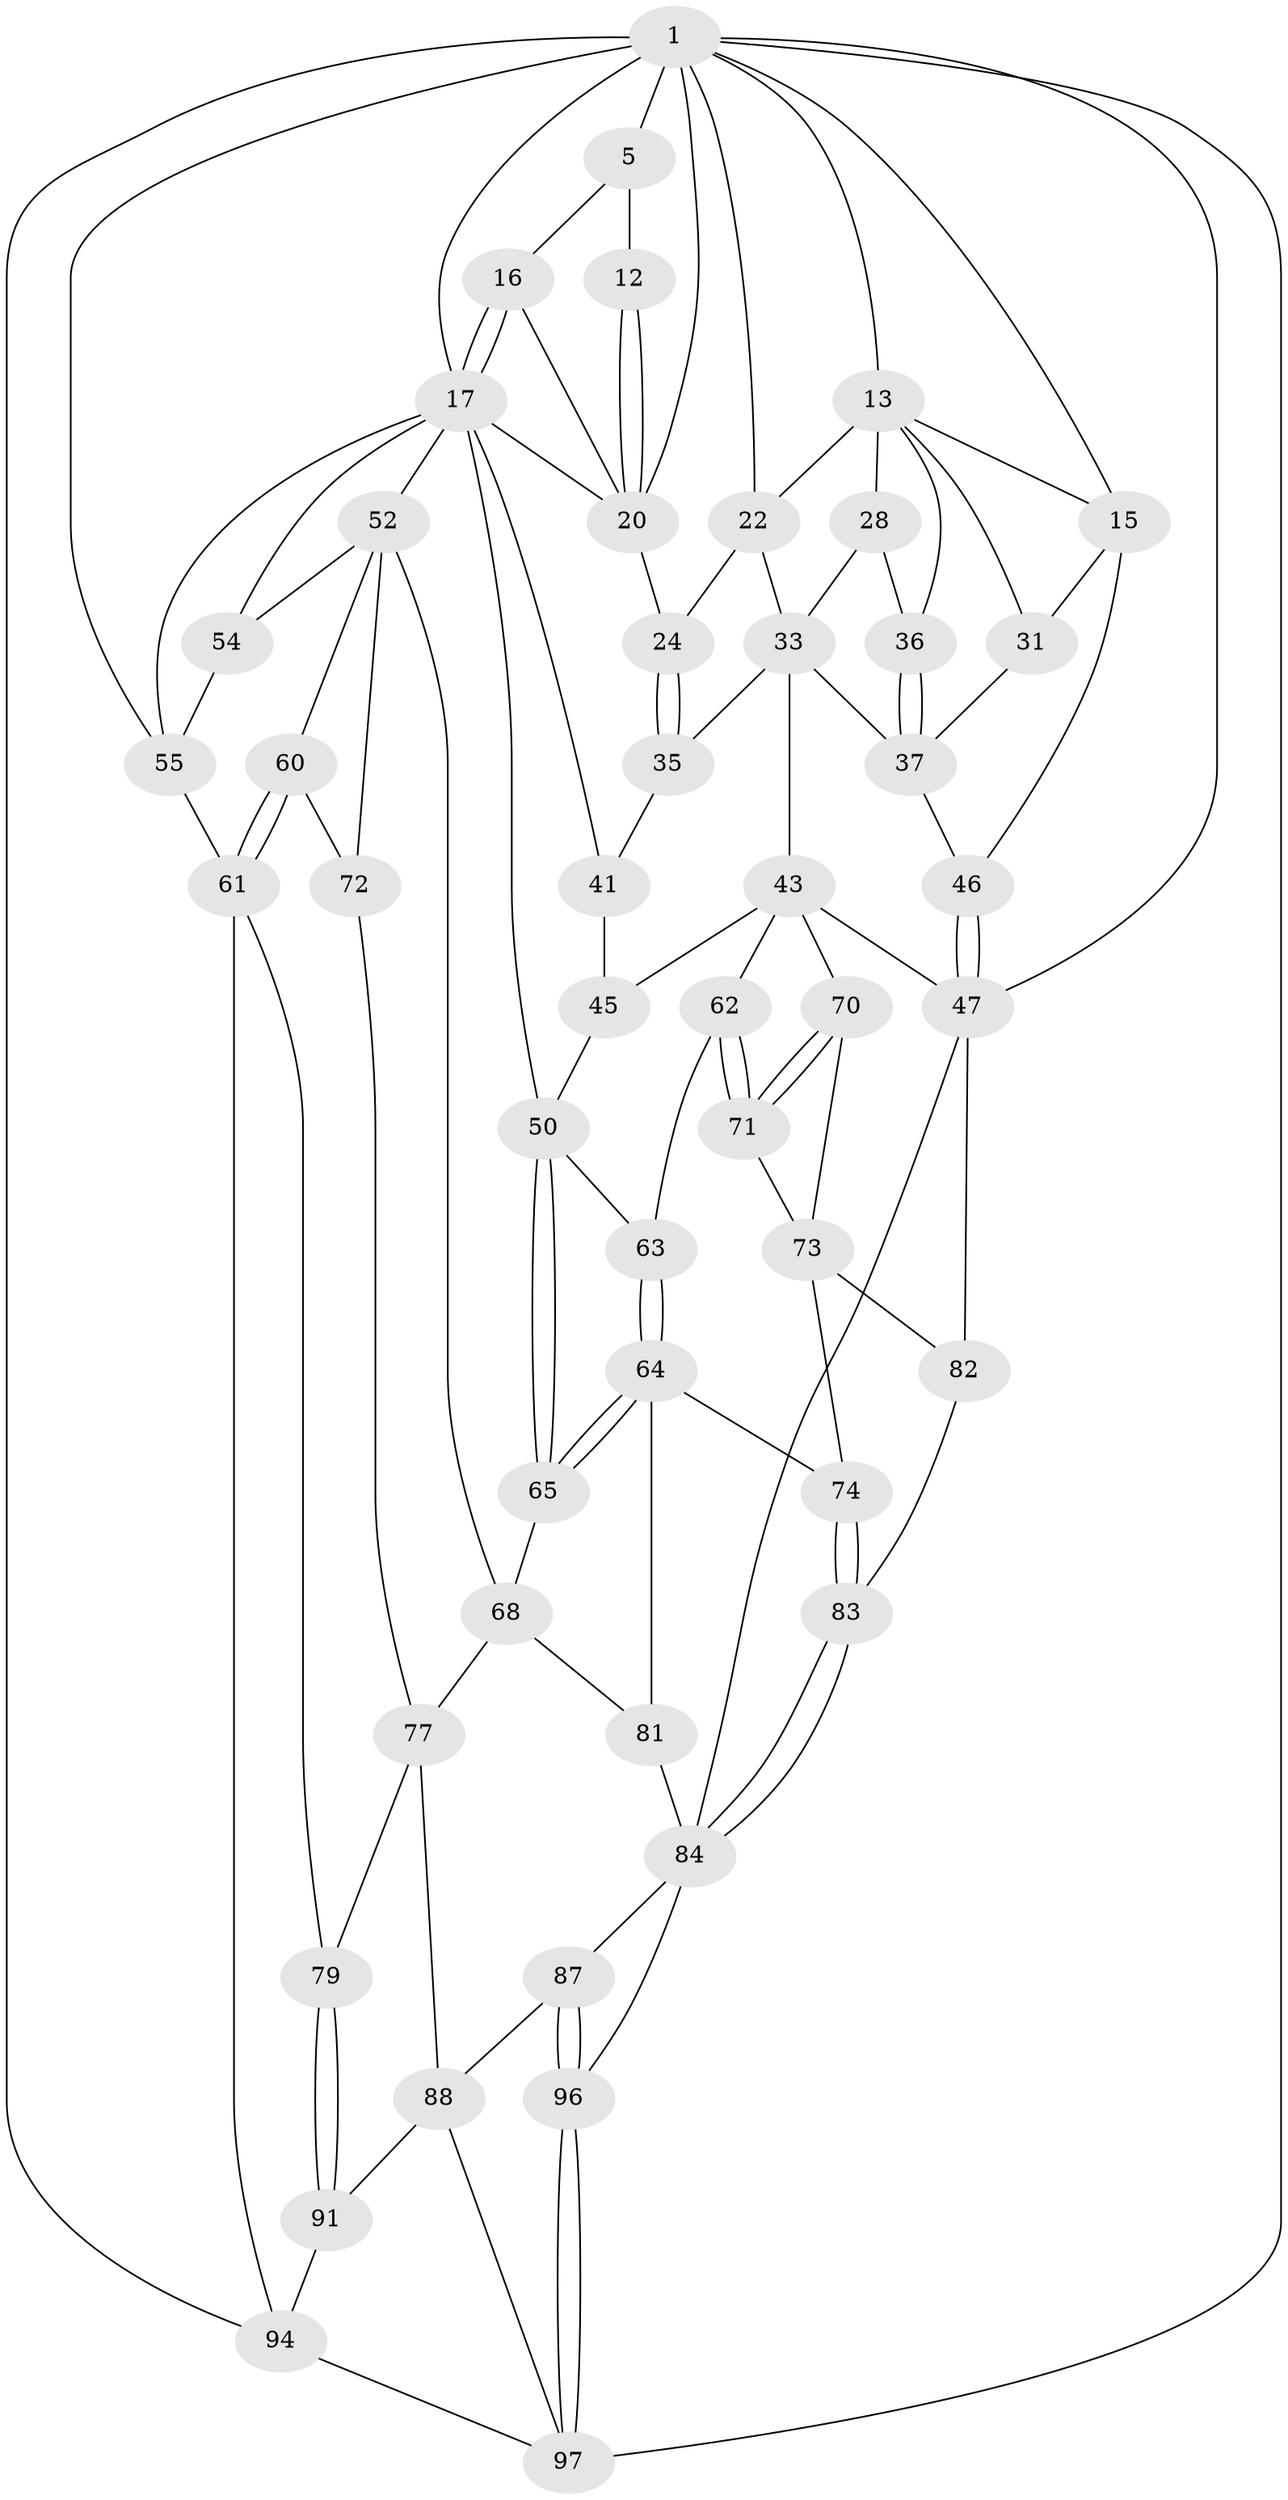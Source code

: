 // original degree distribution, {3: 0.020202020202020204, 6: 0.24242424242424243, 4: 0.2727272727272727, 5: 0.46464646464646464}
// Generated by graph-tools (version 1.1) at 2025/28/03/15/25 16:28:03]
// undirected, 49 vertices, 109 edges
graph export_dot {
graph [start="1"]
  node [color=gray90,style=filled];
  1 [pos="+0.6156556920857084+0",super="+7+2"];
  5 [pos="+0.26605333618229327+0",super="+11+6"];
  12 [pos="+0.41676713480096667+0.07310838108739037"];
  13 [pos="+0.7603769721108308+0.08519509703821546",super="+21+14"];
  15 [pos="+1+0",super="+30"];
  16 [pos="+0.3012052691935662+0.04649228205553573"];
  17 [pos="+0.17948475096310865+0.22709538534613186",super="+18+40"];
  20 [pos="+0.48531872057888337+0.11894964687509085",super="+25"];
  22 [pos="+0.7036418203578897+0.12719415655640745",super="+23"];
  24 [pos="+0.5795887988507773+0.22287471533983222"];
  28 [pos="+0.83840185113742+0.1635498576046164",super="+29"];
  31 [pos="+0.9297833620093884+0.20868950475726025"];
  33 [pos="+0.7366853293076907+0.34554649667503756",super="+38+34"];
  35 [pos="+0.5972367672284546+0.25735340192062167"];
  36 [pos="+0.8584881692829884+0.19396933480920756"];
  37 [pos="+0.8817921923963342+0.2959887281947555",super="+39"];
  41 [pos="+0.5462025402486871+0.31179470249857405"];
  43 [pos="+0.7583222679353377+0.39264774269570013",super="+48+44"];
  45 [pos="+0.5434312125298608+0.3545416845485389"];
  46 [pos="+1+0.33690400751145533"];
  47 [pos="+1+0.6164126759708315",super="+59"];
  50 [pos="+0.45729620825630907+0.4492997786912172",super="+51"];
  52 [pos="+0.35262489427677757+0.466662510112068",super="+69+53"];
  54 [pos="+0.1974508753261046+0.37526255144168497"];
  55 [pos="+0+0.24588437140953714",super="+56"];
  60 [pos="+0.12584308889509938+0.527409173765411"];
  61 [pos="+0.11049289856605991+0.5228433430533066",super="+66"];
  62 [pos="+0.692791711260828+0.4557115984559871"];
  63 [pos="+0.6153865953489094+0.49968097621407187"];
  64 [pos="+0.5803335757605856+0.6151051402503873",super="+75"];
  65 [pos="+0.49006500902032+0.5887008717406291"];
  68 [pos="+0.3715614466329142+0.6042996161567472",super="+76"];
  70 [pos="+0.8516155373248755+0.650148939303608"];
  71 [pos="+0.7367400237991029+0.5940317035277675"];
  72 [pos="+0.19396960563374752+0.5484961074865872"];
  73 [pos="+0.6963990161447011+0.6490388284573939",super="+80"];
  74 [pos="+0.6379256054272012+0.6497918948305702"];
  77 [pos="+0.2711169620059598+0.7215302199783195",super="+78"];
  79 [pos="+0.1936738207300589+0.7644969599535686"];
  81 [pos="+0.510232748542135+0.7419864974563605"];
  82 [pos="+0.765482221777951+0.7431556286372969"];
  83 [pos="+0.6813715981632612+0.7840468627914489"];
  84 [pos="+0.6364861769083235+0.8364634288116414",super="+92+85"];
  87 [pos="+0.49019657347433165+0.8262171225953028"];
  88 [pos="+0.4897221171518737+0.8263745641631131",super="+89"];
  91 [pos="+0.19710839269255226+0.9279192451340075",super="+93"];
  94 [pos="+0+0.7610580740257997",super="+99"];
  96 [pos="+0.5350183864388082+1"];
  97 [pos="+0.5230184008972228+1",super="+98"];
  1 -- 20;
  1 -- 13;
  1 -- 5 [weight=2];
  1 -- 97;
  1 -- 15;
  1 -- 55;
  1 -- 94 [weight=2];
  1 -- 17;
  1 -- 47;
  1 -- 22;
  5 -- 16;
  5 -- 12 [weight=2];
  12 -- 20;
  12 -- 20;
  13 -- 22;
  13 -- 15;
  13 -- 36;
  13 -- 28 [weight=2];
  13 -- 31;
  15 -- 31;
  15 -- 46;
  16 -- 17;
  16 -- 17;
  16 -- 20;
  17 -- 54;
  17 -- 55;
  17 -- 50;
  17 -- 20;
  17 -- 52;
  17 -- 41;
  20 -- 24;
  22 -- 33;
  22 -- 24;
  24 -- 35;
  24 -- 35;
  28 -- 36;
  28 -- 33;
  31 -- 37;
  33 -- 43;
  33 -- 37;
  33 -- 35;
  35 -- 41;
  36 -- 37;
  36 -- 37;
  37 -- 46;
  41 -- 45;
  43 -- 70;
  43 -- 47;
  43 -- 45;
  43 -- 62;
  45 -- 50;
  46 -- 47;
  46 -- 47;
  47 -- 82;
  47 -- 84;
  50 -- 65;
  50 -- 65;
  50 -- 63;
  52 -- 72;
  52 -- 68;
  52 -- 54;
  52 -- 60;
  54 -- 55;
  55 -- 61 [weight=2];
  60 -- 61;
  60 -- 61;
  60 -- 72;
  61 -- 79;
  61 -- 94;
  62 -- 63;
  62 -- 71;
  62 -- 71;
  63 -- 64;
  63 -- 64;
  64 -- 65;
  64 -- 65;
  64 -- 81;
  64 -- 74;
  65 -- 68;
  68 -- 81;
  68 -- 77;
  70 -- 71;
  70 -- 71;
  70 -- 73;
  71 -- 73;
  72 -- 77;
  73 -- 74;
  73 -- 82;
  74 -- 83;
  74 -- 83;
  77 -- 79;
  77 -- 88;
  79 -- 91;
  79 -- 91;
  81 -- 84;
  82 -- 83;
  83 -- 84;
  83 -- 84;
  84 -- 96;
  84 -- 87;
  87 -- 88;
  87 -- 96;
  87 -- 96;
  88 -- 91;
  88 -- 97;
  91 -- 94 [weight=2];
  94 -- 97;
  96 -- 97;
  96 -- 97;
}
